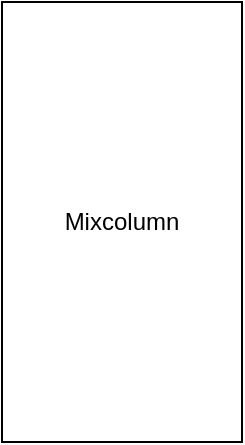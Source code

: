 <mxfile version="14.7.2" type="device"><diagram id="h2bNiKaNsvYe6chyzoJF" name="Page-1"><mxGraphModel dx="1422" dy="772" grid="1" gridSize="10" guides="1" tooltips="1" connect="1" arrows="1" fold="1" page="1" pageScale="1" pageWidth="827" pageHeight="1169" math="0" shadow="0"><root><mxCell id="0"/><mxCell id="1" parent="0"/><mxCell id="0gMgsqpEM6vz5-GOywh_-3" value="Mixcolumn" style="rounded=0;whiteSpace=wrap;html=1;" vertex="1" parent="1"><mxGeometry x="350" y="370" width="120" height="220" as="geometry"/></mxCell></root></mxGraphModel></diagram></mxfile>